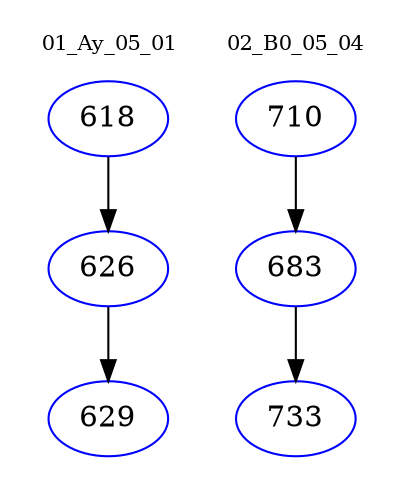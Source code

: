 digraph{
subgraph cluster_0 {
color = white
label = "01_Ay_05_01";
fontsize=10;
T0_618 [label="618", color="blue"]
T0_618 -> T0_626 [color="black"]
T0_626 [label="626", color="blue"]
T0_626 -> T0_629 [color="black"]
T0_629 [label="629", color="blue"]
}
subgraph cluster_1 {
color = white
label = "02_B0_05_04";
fontsize=10;
T1_710 [label="710", color="blue"]
T1_710 -> T1_683 [color="black"]
T1_683 [label="683", color="blue"]
T1_683 -> T1_733 [color="black"]
T1_733 [label="733", color="blue"]
}
}
